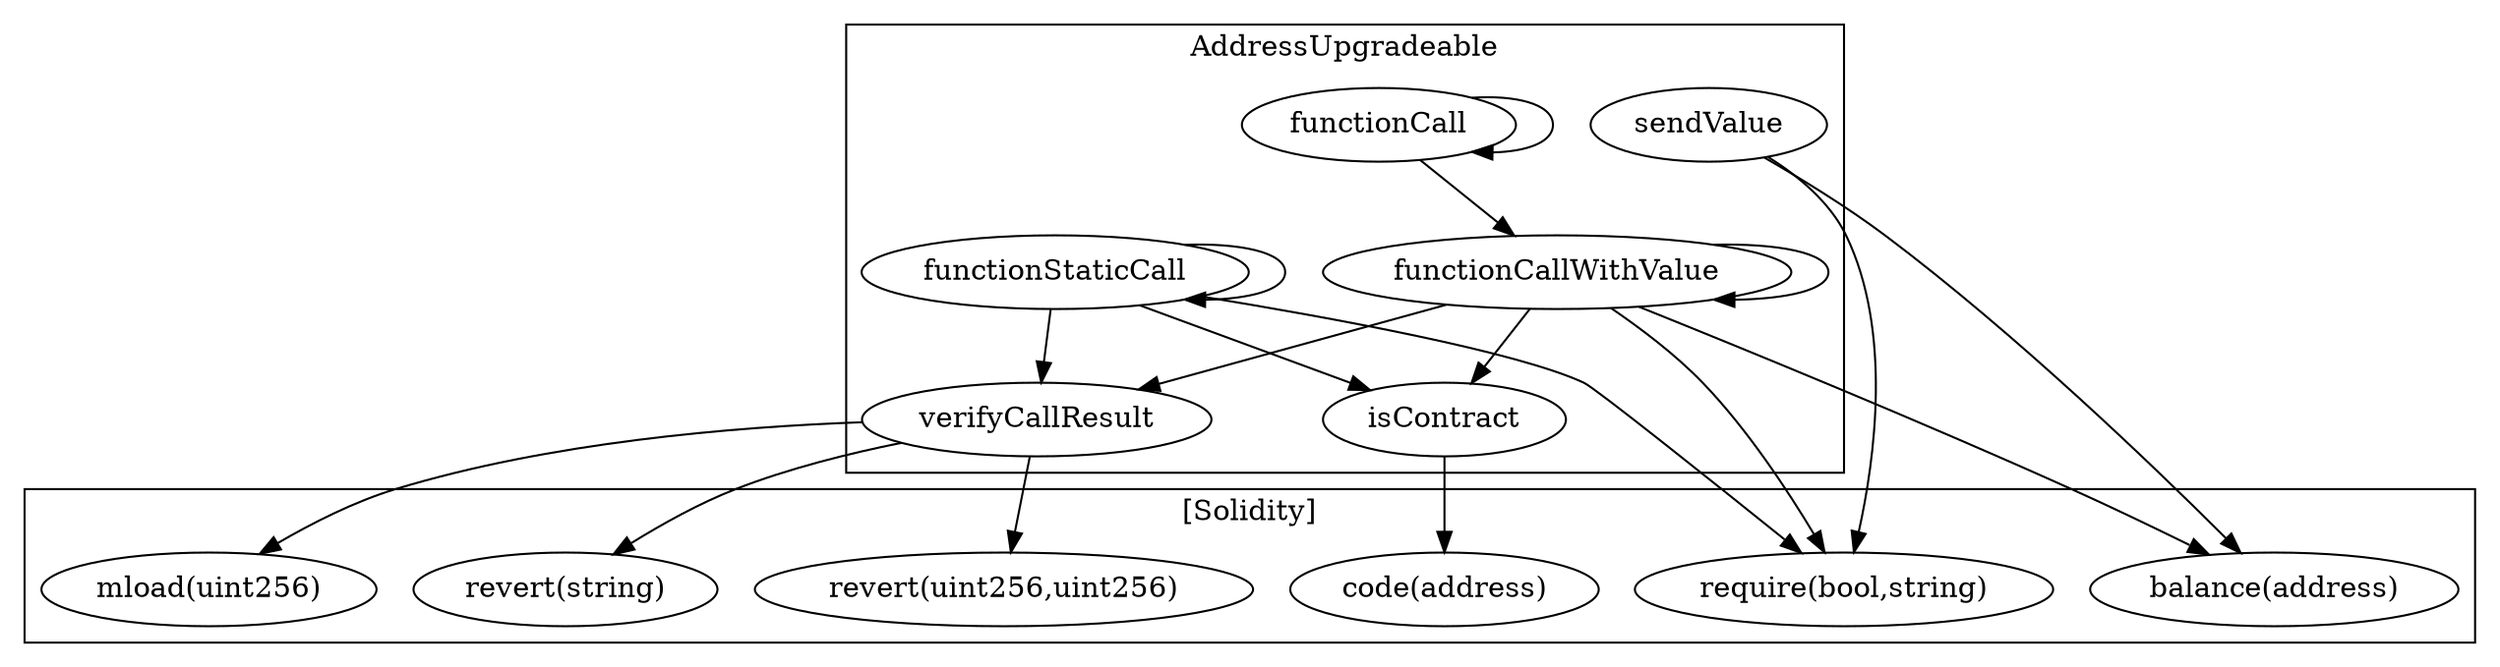 strict digraph {
subgraph cluster_1948_AddressUpgradeable {
label = "AddressUpgradeable"
"1948_functionCallWithValue" [label="functionCallWithValue"]
"1948_isContract" [label="isContract"]
"1948_sendValue" [label="sendValue"]
"1948_verifyCallResult" [label="verifyCallResult"]
"1948_functionCall" [label="functionCall"]
"1948_functionStaticCall" [label="functionStaticCall"]
"1948_functionStaticCall" -> "1948_isContract"
"1948_functionCallWithValue" -> "1948_verifyCallResult"
"1948_functionStaticCall" -> "1948_verifyCallResult"
"1948_functionCallWithValue" -> "1948_isContract"
"1948_functionCallWithValue" -> "1948_functionCallWithValue"
"1948_functionCall" -> "1948_functionCallWithValue"
"1948_functionCall" -> "1948_functionCall"
"1948_functionStaticCall" -> "1948_functionStaticCall"
}subgraph cluster_solidity {
label = "[Solidity]"
"code(address)" 
"mload(uint256)" 
"require(bool,string)" 
"revert(string)" 
"revert(uint256,uint256)" 
"balance(address)" 
"1948_isContract" -> "code(address)"
"1948_functionCallWithValue" -> "balance(address)"
"1948_verifyCallResult" -> "revert(string)"
"1948_functionCallWithValue" -> "require(bool,string)"
"1948_functionStaticCall" -> "require(bool,string)"
"1948_verifyCallResult" -> "revert(uint256,uint256)"
"1948_sendValue" -> "require(bool,string)"
"1948_sendValue" -> "balance(address)"
"1948_verifyCallResult" -> "mload(uint256)"
}
}